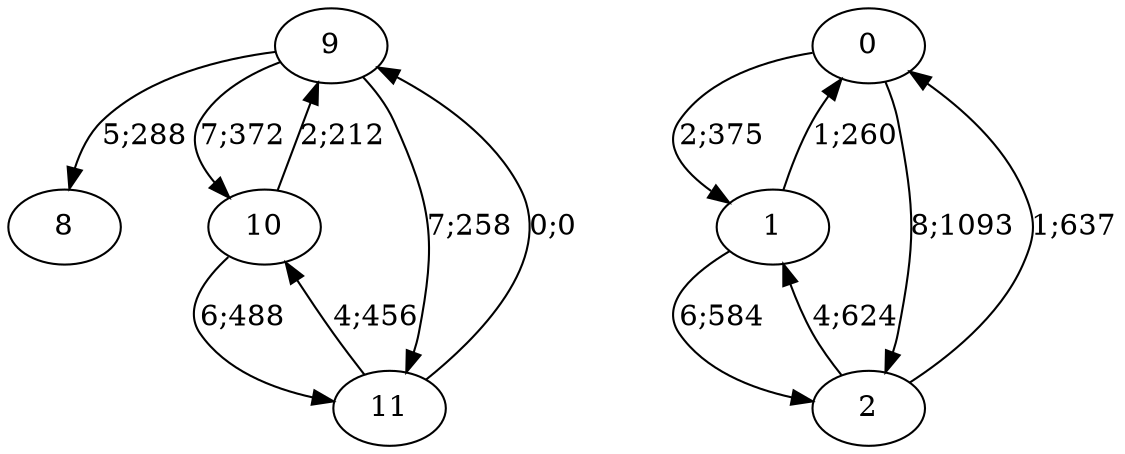 digraph graph9185 {




















9 -> 8 [color=black,label="5;288"]
9 -> 10 [color=black,label="7;372"]
9 -> 11 [color=black,label="7;258"]


10 -> 9 [color=black,label="2;212"]
10 -> 11 [color=black,label="6;488"]


11 -> 9 [color=black,label="0;0"]
11 -> 10 [color=black,label="4;456"]


0 -> 1 [color=black,label="2;375"]
0 -> 2 [color=black,label="8;1093"]


1 -> 0 [color=black,label="1;260"]
1 -> 2 [color=black,label="6;584"]


2 -> 0 [color=black,label="1;637"]
2 -> 1 [color=black,label="4;624"]



















}